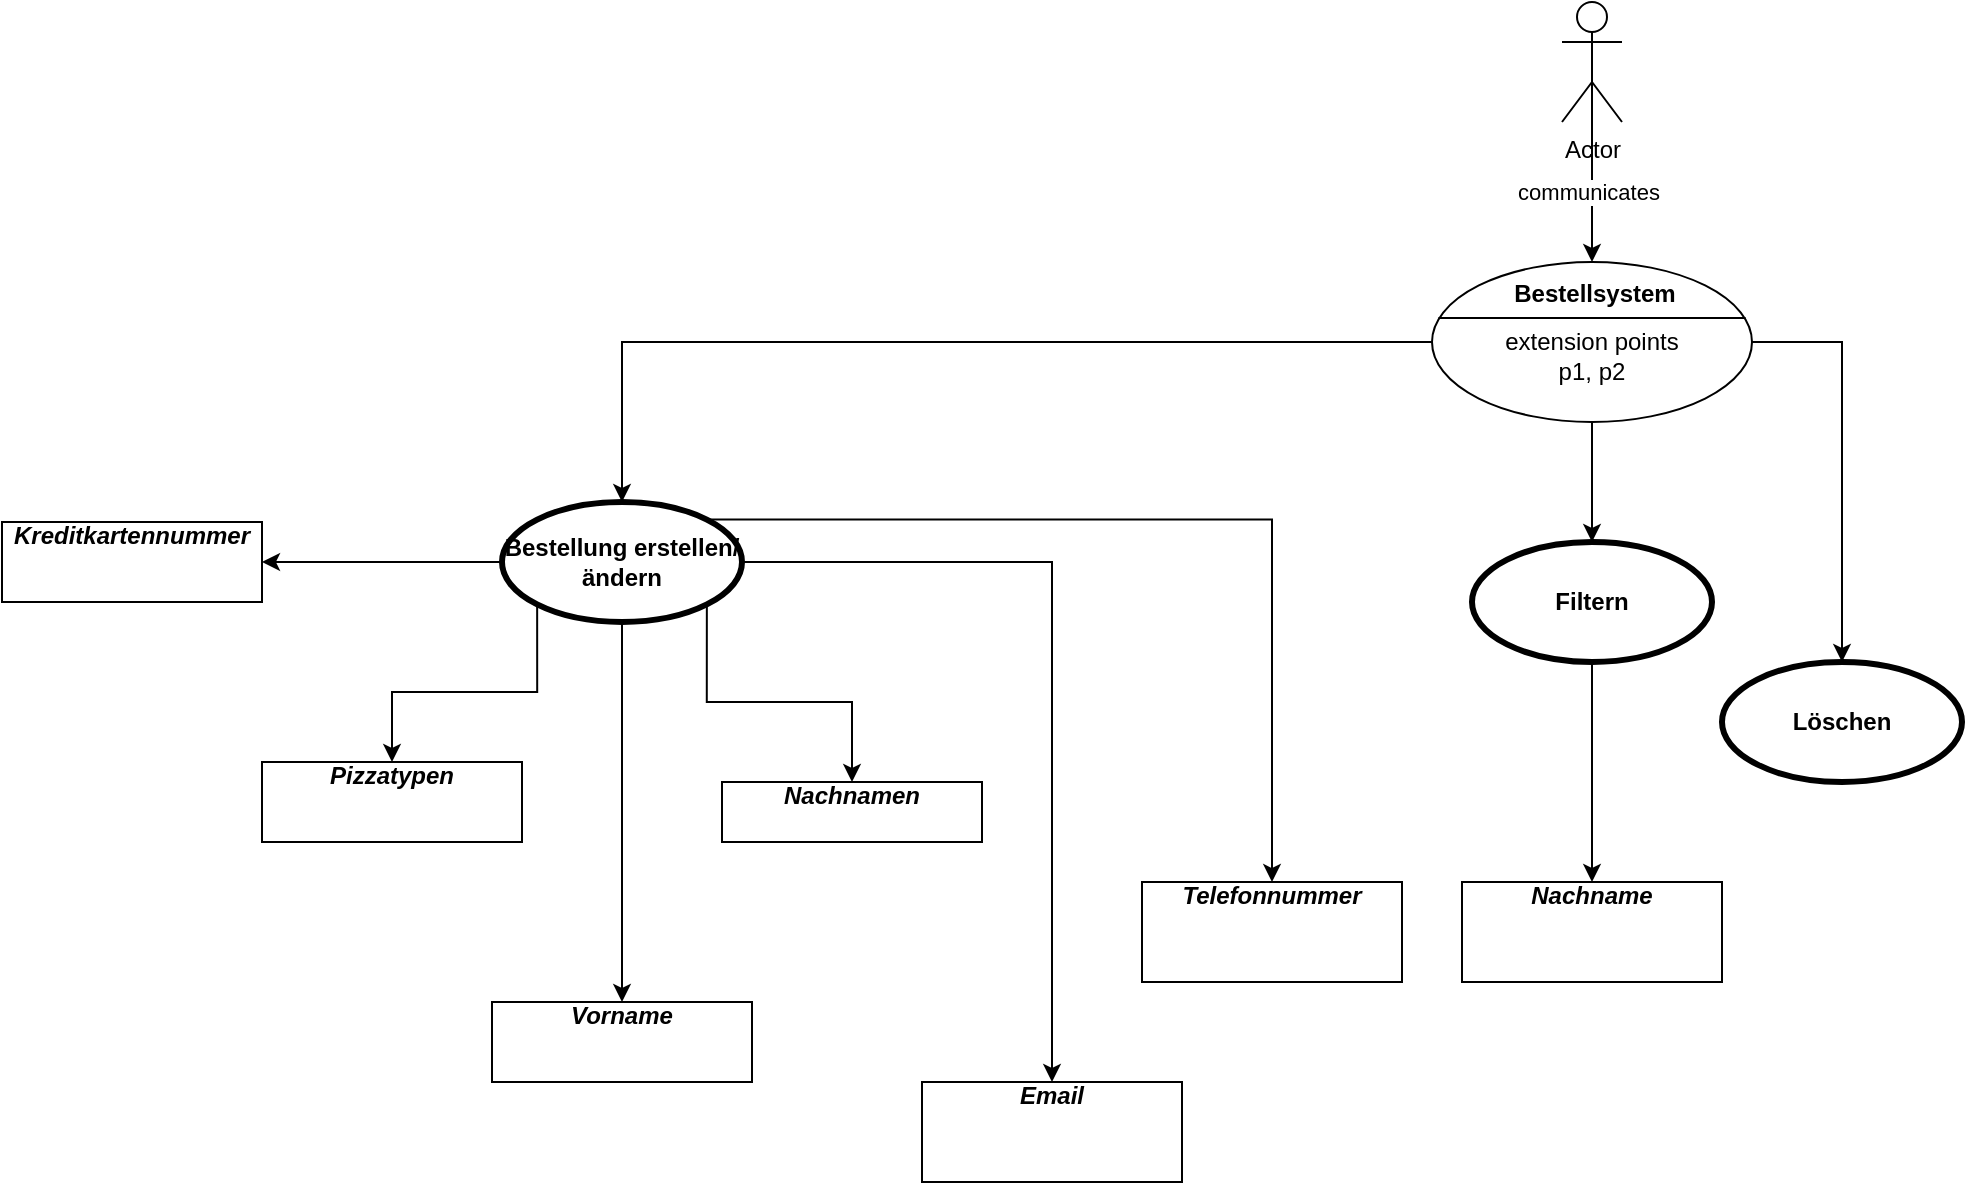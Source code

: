 <mxfile version="24.7.17">
  <diagram name="Seite-1" id="bT8WOAaMMJEgIgjrtYcU">
    <mxGraphModel dx="1311" dy="774" grid="1" gridSize="10" guides="1" tooltips="1" connect="1" arrows="1" fold="1" page="1" pageScale="1" pageWidth="827" pageHeight="1169" math="0" shadow="0">
      <root>
        <mxCell id="0" />
        <mxCell id="1" parent="0" />
        <mxCell id="V1cbkfPNRsJ8Xk9m7kjK-22" style="edgeStyle=orthogonalEdgeStyle;rounded=0;orthogonalLoop=1;jettySize=auto;html=1;exitX=0.5;exitY=0.5;exitDx=0;exitDy=0;exitPerimeter=0;entryX=0.5;entryY=0;entryDx=0;entryDy=0;entryPerimeter=0;" parent="1" source="V1cbkfPNRsJ8Xk9m7kjK-21" target="V1cbkfPNRsJ8Xk9m7kjK-51" edge="1">
          <mxGeometry relative="1" as="geometry">
            <mxPoint x="240" y="100" as="targetPoint" />
          </mxGeometry>
        </mxCell>
        <mxCell id="V1cbkfPNRsJ8Xk9m7kjK-23" value="communicates" style="edgeLabel;html=1;align=center;verticalAlign=middle;resizable=0;points=[];" parent="V1cbkfPNRsJ8Xk9m7kjK-22" vertex="1" connectable="0">
          <mxGeometry x="0.288" y="-2" relative="1" as="geometry">
            <mxPoint as="offset" />
          </mxGeometry>
        </mxCell>
        <mxCell id="V1cbkfPNRsJ8Xk9m7kjK-21" value="Actor" style="shape=umlActor;verticalLabelPosition=bottom;verticalAlign=top;html=1;" parent="1" vertex="1">
          <mxGeometry x="890" y="20" width="30" height="60" as="geometry" />
        </mxCell>
        <mxCell id="6W3PO1vsE3Wl03W_6GYx-2" style="edgeStyle=orthogonalEdgeStyle;rounded=0;orthogonalLoop=1;jettySize=auto;html=1;exitX=0;exitY=0.5;exitDx=0;exitDy=0;entryX=1;entryY=0.5;entryDx=0;entryDy=0;" edge="1" parent="1" source="V1cbkfPNRsJ8Xk9m7kjK-50" target="V1cbkfPNRsJ8Xk9m7kjK-57">
          <mxGeometry relative="1" as="geometry" />
        </mxCell>
        <mxCell id="6W3PO1vsE3Wl03W_6GYx-3" style="edgeStyle=orthogonalEdgeStyle;rounded=0;orthogonalLoop=1;jettySize=auto;html=1;exitX=0;exitY=1;exitDx=0;exitDy=0;entryX=0.5;entryY=0;entryDx=0;entryDy=0;" edge="1" parent="1" source="V1cbkfPNRsJ8Xk9m7kjK-50" target="V1cbkfPNRsJ8Xk9m7kjK-58">
          <mxGeometry relative="1" as="geometry" />
        </mxCell>
        <mxCell id="6W3PO1vsE3Wl03W_6GYx-4" style="edgeStyle=orthogonalEdgeStyle;rounded=0;orthogonalLoop=1;jettySize=auto;html=1;exitX=0.5;exitY=1;exitDx=0;exitDy=0;entryX=0.5;entryY=0;entryDx=0;entryDy=0;" edge="1" parent="1" source="V1cbkfPNRsJ8Xk9m7kjK-50" target="V1cbkfPNRsJ8Xk9m7kjK-59">
          <mxGeometry relative="1" as="geometry" />
        </mxCell>
        <mxCell id="6W3PO1vsE3Wl03W_6GYx-5" style="edgeStyle=orthogonalEdgeStyle;rounded=0;orthogonalLoop=1;jettySize=auto;html=1;exitX=1;exitY=1;exitDx=0;exitDy=0;" edge="1" parent="1" source="V1cbkfPNRsJ8Xk9m7kjK-50" target="V1cbkfPNRsJ8Xk9m7kjK-60">
          <mxGeometry relative="1" as="geometry" />
        </mxCell>
        <mxCell id="6W3PO1vsE3Wl03W_6GYx-6" style="edgeStyle=orthogonalEdgeStyle;rounded=0;orthogonalLoop=1;jettySize=auto;html=1;exitX=1;exitY=0.5;exitDx=0;exitDy=0;entryX=0.5;entryY=0;entryDx=0;entryDy=0;" edge="1" parent="1" source="V1cbkfPNRsJ8Xk9m7kjK-50" target="V1cbkfPNRsJ8Xk9m7kjK-61">
          <mxGeometry relative="1" as="geometry" />
        </mxCell>
        <mxCell id="6W3PO1vsE3Wl03W_6GYx-7" style="edgeStyle=orthogonalEdgeStyle;rounded=0;orthogonalLoop=1;jettySize=auto;html=1;exitX=1;exitY=0;exitDx=0;exitDy=0;entryX=0.5;entryY=0;entryDx=0;entryDy=0;" edge="1" parent="1" source="V1cbkfPNRsJ8Xk9m7kjK-50" target="V1cbkfPNRsJ8Xk9m7kjK-62">
          <mxGeometry relative="1" as="geometry" />
        </mxCell>
        <mxCell id="V1cbkfPNRsJ8Xk9m7kjK-50" value="Bestellung erstellen/ändern" style="shape=ellipse;html=1;strokeWidth=3;fontStyle=1;whiteSpace=wrap;align=center;perimeter=ellipsePerimeter;" parent="1" vertex="1">
          <mxGeometry x="360" y="270" width="120" height="60" as="geometry" />
        </mxCell>
        <mxCell id="V1cbkfPNRsJ8Xk9m7kjK-55" style="edgeStyle=orthogonalEdgeStyle;rounded=0;orthogonalLoop=1;jettySize=auto;html=1;exitX=0.5;exitY=1;exitDx=0;exitDy=0;exitPerimeter=0;" parent="1" source="V1cbkfPNRsJ8Xk9m7kjK-51" target="V1cbkfPNRsJ8Xk9m7kjK-54" edge="1">
          <mxGeometry relative="1" as="geometry" />
        </mxCell>
        <mxCell id="1inSxIG3LVVVy4C6yjt4-1" style="edgeStyle=orthogonalEdgeStyle;rounded=0;orthogonalLoop=1;jettySize=auto;html=1;exitX=1;exitY=0.5;exitDx=0;exitDy=0;exitPerimeter=0;entryX=0.5;entryY=0;entryDx=0;entryDy=0;" parent="1" source="V1cbkfPNRsJ8Xk9m7kjK-51" target="V1cbkfPNRsJ8Xk9m7kjK-72" edge="1">
          <mxGeometry relative="1" as="geometry">
            <mxPoint x="1050" y="190.158" as="targetPoint" />
          </mxGeometry>
        </mxCell>
        <mxCell id="V1cbkfPNRsJ8Xk9m7kjK-51" value="&#xa;extension points&#xa;p1, p2" style="html=1;shape=mxgraph.sysml.useCaseExtPt;whiteSpace=wrap;align=center;" parent="1" vertex="1">
          <mxGeometry x="825" y="150" width="160" height="80" as="geometry" />
        </mxCell>
        <mxCell id="V1cbkfPNRsJ8Xk9m7kjK-52" value="Bestellsystem" style="resizable=0;html=1;verticalAlign=middle;align=center;labelBackgroundColor=none;fontStyle=1;" parent="V1cbkfPNRsJ8Xk9m7kjK-51" connectable="0" vertex="1">
          <mxGeometry x="70" y="17" as="geometry">
            <mxPoint x="11" y="-1" as="offset" />
          </mxGeometry>
        </mxCell>
        <mxCell id="V1cbkfPNRsJ8Xk9m7kjK-53" style="edgeStyle=orthogonalEdgeStyle;rounded=0;orthogonalLoop=1;jettySize=auto;html=1;exitX=0;exitY=0.5;exitDx=0;exitDy=0;entryX=0.5;entryY=0;entryDx=0;entryDy=0;exitPerimeter=0;" parent="1" source="V1cbkfPNRsJ8Xk9m7kjK-51" target="V1cbkfPNRsJ8Xk9m7kjK-50" edge="1">
          <mxGeometry relative="1" as="geometry" />
        </mxCell>
        <mxCell id="6W3PO1vsE3Wl03W_6GYx-8" style="edgeStyle=orthogonalEdgeStyle;rounded=0;orthogonalLoop=1;jettySize=auto;html=1;exitX=0.5;exitY=1;exitDx=0;exitDy=0;" edge="1" parent="1" source="V1cbkfPNRsJ8Xk9m7kjK-54" target="V1cbkfPNRsJ8Xk9m7kjK-63">
          <mxGeometry relative="1" as="geometry" />
        </mxCell>
        <mxCell id="V1cbkfPNRsJ8Xk9m7kjK-54" value="Filtern" style="shape=ellipse;html=1;strokeWidth=3;fontStyle=1;whiteSpace=wrap;align=center;perimeter=ellipsePerimeter;" parent="1" vertex="1">
          <mxGeometry x="845" y="290" width="120" height="60" as="geometry" />
        </mxCell>
        <mxCell id="V1cbkfPNRsJ8Xk9m7kjK-57" value="&lt;b&gt;&lt;i&gt;Kreditkartennummer&lt;/i&gt;&lt;/b&gt;&lt;div&gt;&lt;b&gt;&lt;i&gt;&lt;br&gt;&lt;/i&gt;&lt;/b&gt;&lt;/div&gt;" style="shape=rect;html=1;overflow=fill;whiteSpace=wrap;align=center;" parent="1" vertex="1">
          <mxGeometry x="110" y="280" width="130" height="40" as="geometry" />
        </mxCell>
        <mxCell id="V1cbkfPNRsJ8Xk9m7kjK-58" value="&lt;b&gt;&lt;i&gt;Pizzatypen&lt;/i&gt;&lt;/b&gt;&lt;div&gt;&lt;b&gt;&lt;i&gt;&lt;br&gt;&lt;/i&gt;&lt;/b&gt;&lt;/div&gt;" style="shape=rect;html=1;overflow=fill;whiteSpace=wrap;align=center;" parent="1" vertex="1">
          <mxGeometry x="240" y="400" width="130" height="40" as="geometry" />
        </mxCell>
        <mxCell id="V1cbkfPNRsJ8Xk9m7kjK-59" value="&lt;div&gt;&lt;b&gt;&lt;i&gt;Vorname&lt;/i&gt;&lt;/b&gt;&lt;/div&gt;" style="shape=rect;html=1;overflow=fill;whiteSpace=wrap;align=center;" parent="1" vertex="1">
          <mxGeometry x="355" y="520" width="130" height="40" as="geometry" />
        </mxCell>
        <mxCell id="V1cbkfPNRsJ8Xk9m7kjK-60" value="&lt;div&gt;&lt;b&gt;&lt;i&gt;Nachnamen&lt;/i&gt;&lt;/b&gt;&lt;/div&gt;" style="shape=rect;html=1;overflow=fill;whiteSpace=wrap;align=center;" parent="1" vertex="1">
          <mxGeometry x="470" y="410" width="130" height="30" as="geometry" />
        </mxCell>
        <mxCell id="V1cbkfPNRsJ8Xk9m7kjK-61" value="&lt;div&gt;&lt;b&gt;&lt;i&gt;Email&lt;/i&gt;&lt;/b&gt;&lt;/div&gt;" style="shape=rect;html=1;overflow=fill;whiteSpace=wrap;align=center;" parent="1" vertex="1">
          <mxGeometry x="570" y="560" width="130" height="50" as="geometry" />
        </mxCell>
        <mxCell id="V1cbkfPNRsJ8Xk9m7kjK-62" value="&lt;div&gt;&lt;b&gt;&lt;i&gt;Telefonnummer&lt;/i&gt;&lt;/b&gt;&lt;/div&gt;" style="shape=rect;html=1;overflow=fill;whiteSpace=wrap;align=center;" parent="1" vertex="1">
          <mxGeometry x="680" y="460" width="130" height="50" as="geometry" />
        </mxCell>
        <mxCell id="V1cbkfPNRsJ8Xk9m7kjK-63" value="&lt;b&gt;&lt;i&gt;Nachname&lt;/i&gt;&lt;/b&gt;" style="shape=rect;html=1;overflow=fill;whiteSpace=wrap;align=center;" parent="1" vertex="1">
          <mxGeometry x="840" y="460" width="130" height="50" as="geometry" />
        </mxCell>
        <mxCell id="V1cbkfPNRsJ8Xk9m7kjK-72" value="Löschen" style="shape=ellipse;html=1;strokeWidth=3;fontStyle=1;whiteSpace=wrap;align=center;perimeter=ellipsePerimeter;" parent="1" vertex="1">
          <mxGeometry x="970" y="350" width="120" height="60" as="geometry" />
        </mxCell>
      </root>
    </mxGraphModel>
  </diagram>
</mxfile>
